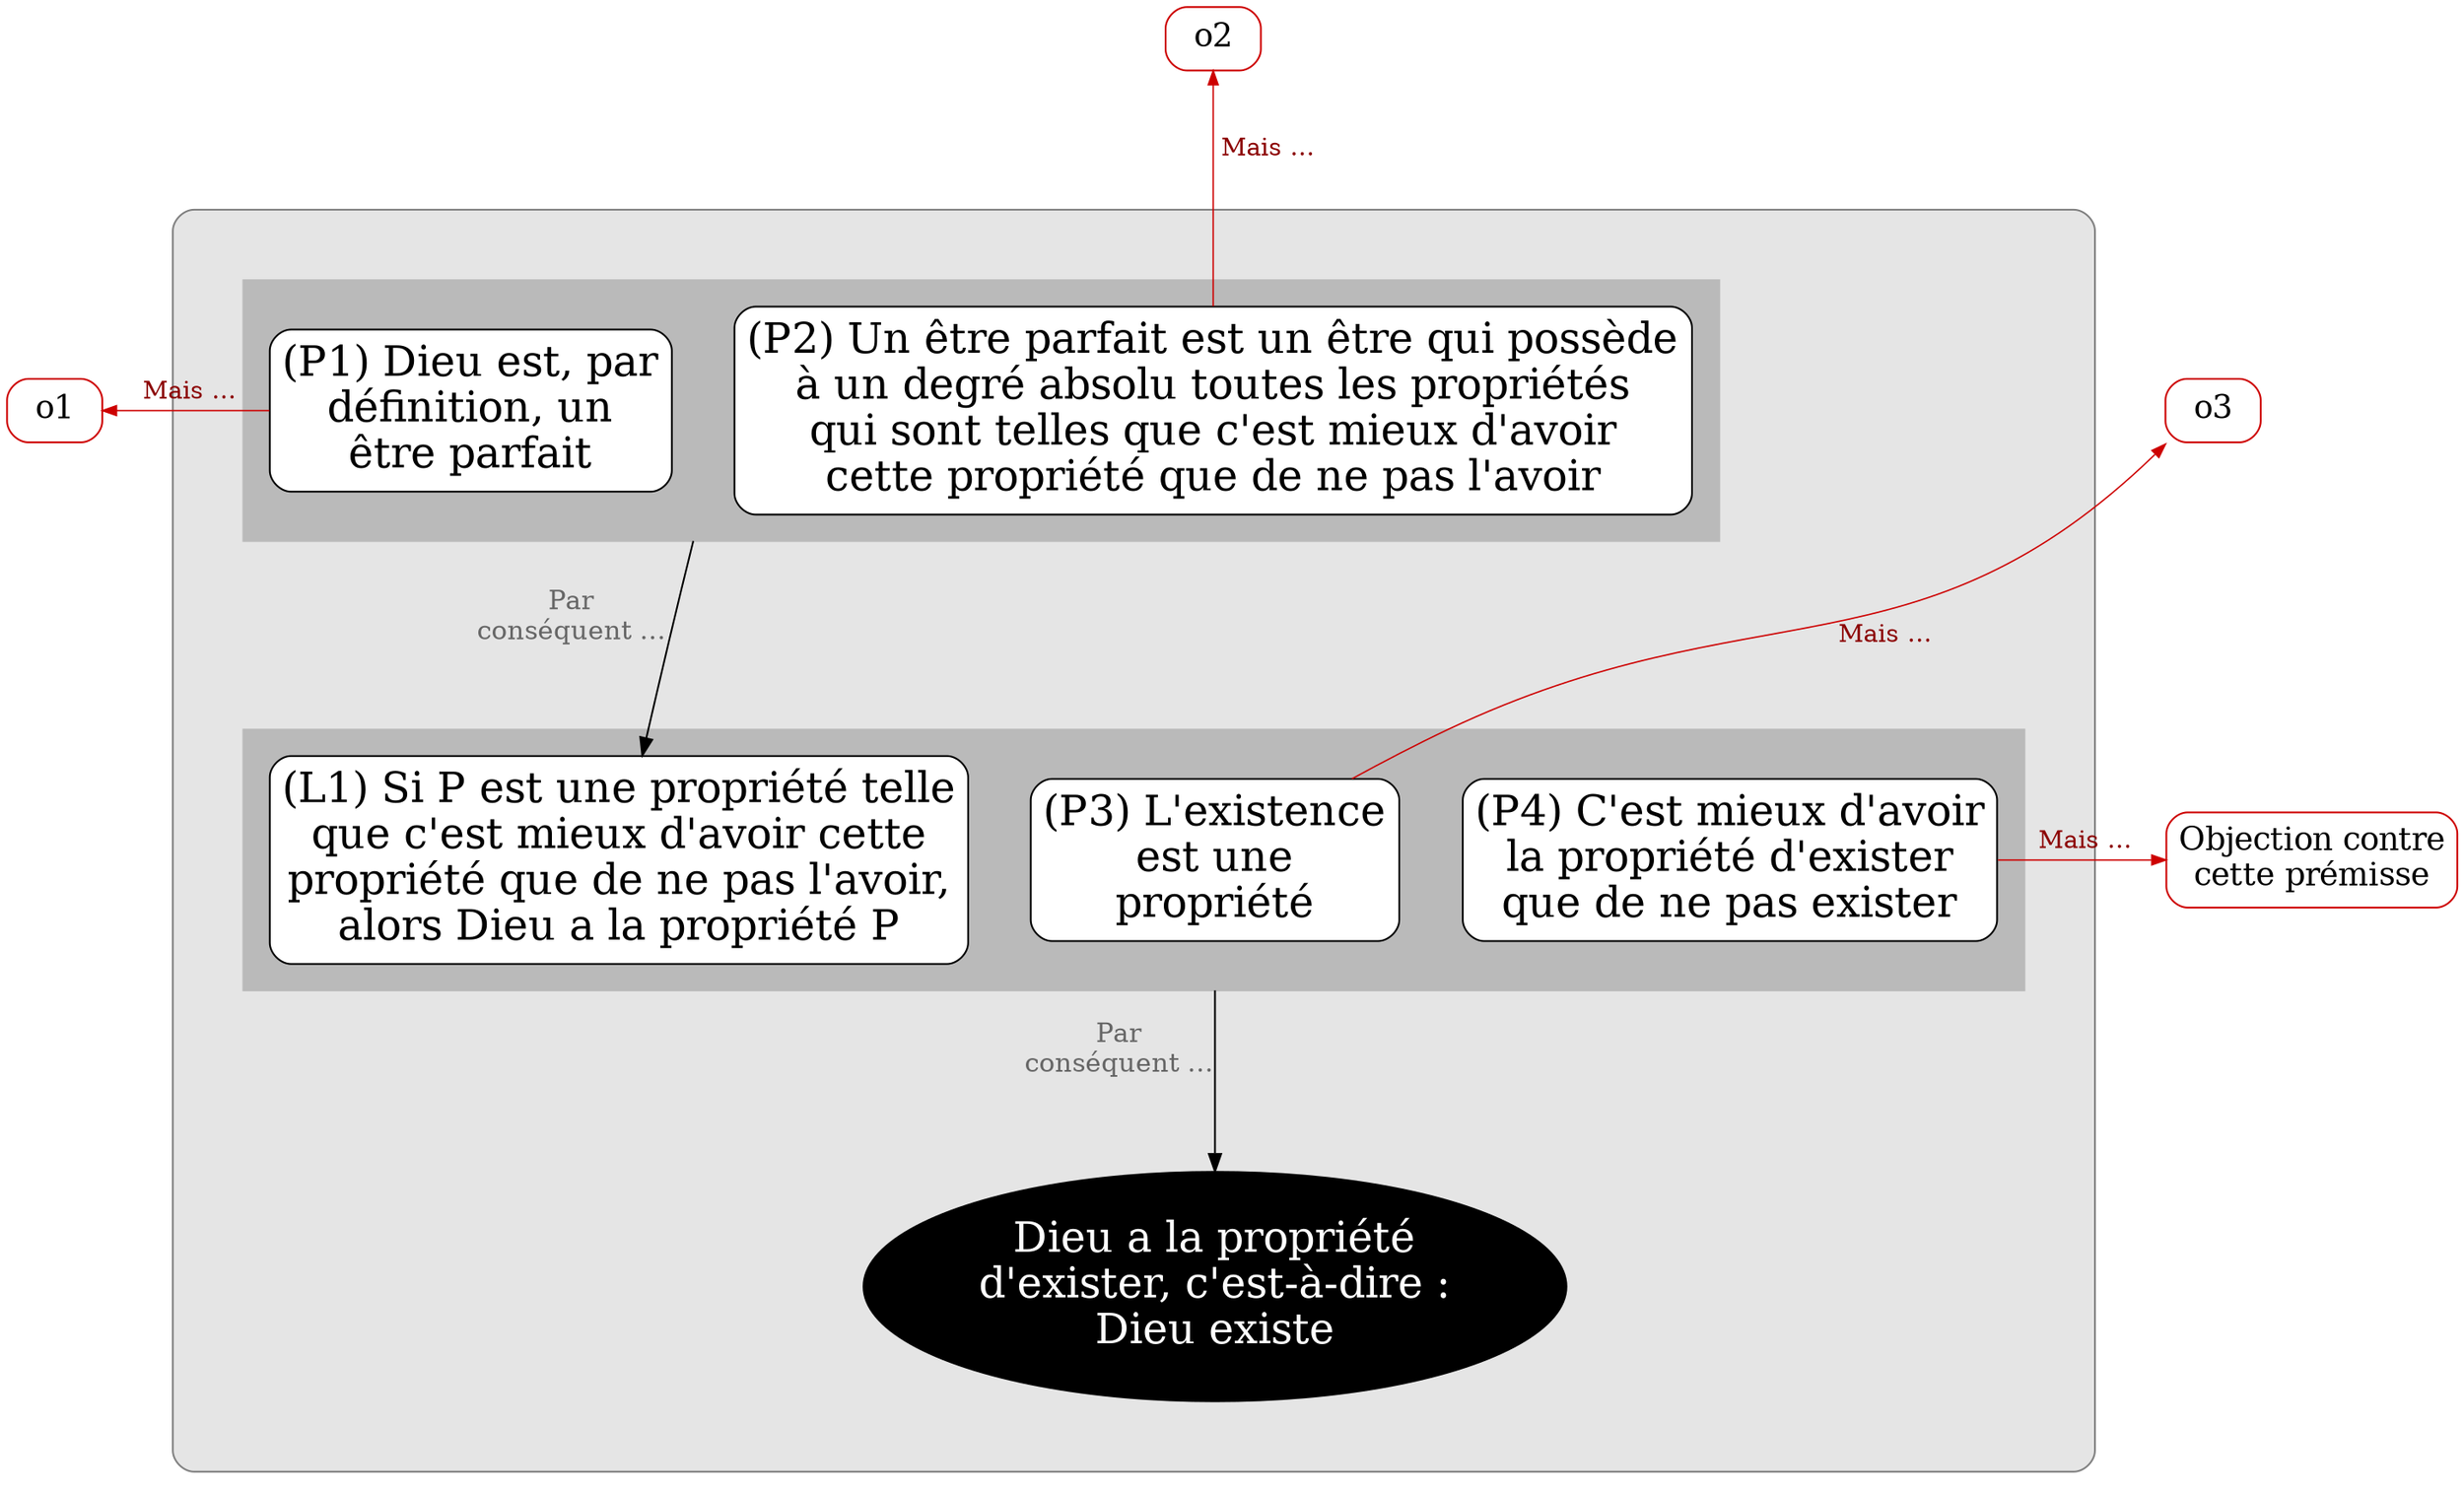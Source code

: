 digraph G {
splines=true
newrank=true
compound=true


node[color=red3, style="rounded, filled", shape="box", fillcolor=white, penwidth=1, fontcolor=black, fontsize=18, margin=0.1]

o2[label="o2"]
o1[label="o1"]

node[shape=box, fillcolor=white, style="filled,rounded", color=black, fontsize=24, penwidth=1,fontcolor=black, margin=0.1]

edge[minlen=2,color=red3, penwidth=0.8, arrowsize=0.8, label=" Mais …", fontcolor=red4,fontsize=14]
o2->p2[dir=back]
{rank=same;o1->p1[dir=back]}


subgraph cluster_0 {
bgcolor=grey90
style=rounded
color=grey50
margin=40



node[shape=box, fillcolor=white, style="filled,rounded", color=black]
edge[label="",xlabel="Par
conséquent …",fontcolor=grey40;fontsize=15,minlen=3,color=black,penwidth=1, arrowsize=1]



subgraph cluster_1 {
style="box"
margin=15
bgcolor=grey73
color=grey73
p1[label="(P1) Dieu est, par
définition, un
être parfait"]

p2[label="(P2) Un être parfait est un être qui possède
à un degré absolu toutes les propriétés
qui sont telles que c'est mieux d'avoir
cette propriété que de ne pas l'avoir"]
}


subgraph cluster_2 {
style="box"
margin=15
bgcolor=grey73
color=grey73
l1[label="(L1) Si P est une propriété telle
que c'est mieux d'avoir cette
propriété que de ne pas l'avoir,
alors Dieu a la propriété P"]
p3[label="(P3) L'existence
est une
propriété"]
p4[label="(P4) C'est mieux d'avoir
la propriété d'exister
que de ne pas exister"]
}


//p1->p2[style=invis,xlabel="",minlen=1]
{rank=same;p1->p2[style=invis,xlabel="",minlen=1]}
{rank=same;l1->p3->p4[style=invis,xlabel="",minlen=1]}

p2:w->l1[ltail=cluster_1]

p3:s->C[ltail=cluster_2]



C[label="Dieu a la propriété
d'exister, c'est-à-dire :
Dieu existe",fillcolor=black, fontcolor=white, color=black, shape=ellipse]


}

node[color=red3, style="rounded, filled", shape="box", fillcolor=white, penwidth=1, fontcolor=black, fontsize=18, margin=0.1]
o2->{o1,o3}[style=invis]
o3
{rank=same;p2->o3[style=invis]}
o3:sw->p3[dir=back]
o4[label="Objection contre
cette prémisse"]
{rank=same;p4->o4}

}